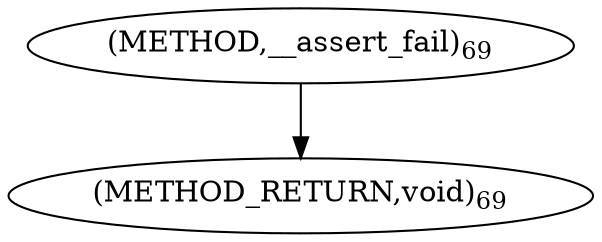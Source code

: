 digraph "__assert_fail" {  
"98709" [label = <(METHOD,__assert_fail)<SUB>69</SUB>> ]
"98714" [label = <(METHOD_RETURN,void)<SUB>69</SUB>> ]
  "98709" -> "98714" 
}
